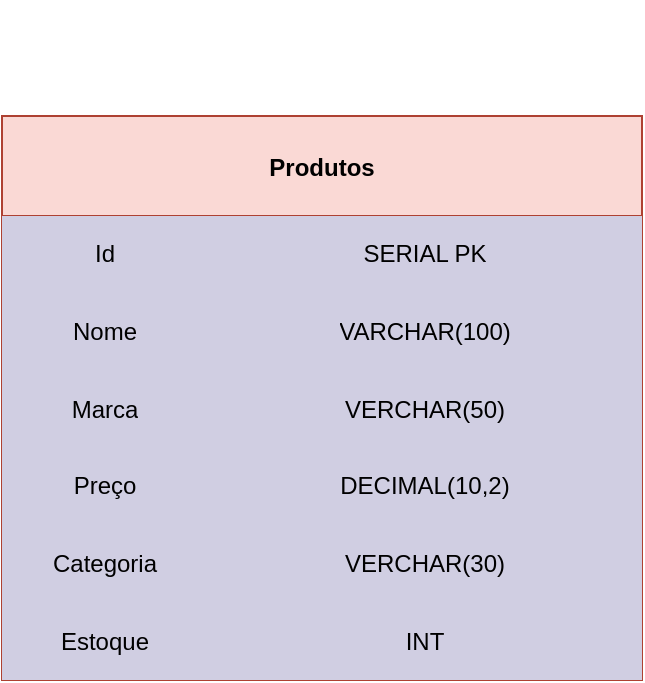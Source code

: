 <mxfile>
    <diagram id="58BruY3lgrevuaBhGzEu" name="Página-1">
        <mxGraphModel dx="958" dy="427" grid="1" gridSize="10" guides="1" tooltips="1" connect="1" arrows="1" fold="1" page="1" pageScale="1" pageWidth="827" pageHeight="1169" math="0" shadow="0">
            <root>
                <mxCell id="0"/>
                <mxCell id="1" parent="0"/>
                <mxCell id="22" value="" style="edgeStyle=none;html=1;" edge="1" parent="1">
                    <mxGeometry relative="1" as="geometry">
                        <mxPoint x="420" y="80" as="sourcePoint"/>
                        <mxPoint x="420" y="80" as="targetPoint"/>
                    </mxGeometry>
                </mxCell>
                <mxCell id="23" value="Produtos" style="shape=table;startSize=50;container=1;collapsible=0;childLayout=tableLayout;fontStyle=1;fillColor=#fad9d5;strokeColor=#ae4132;" vertex="1" parent="1">
                    <mxGeometry x="300" y="130" width="320" height="282" as="geometry"/>
                </mxCell>
                <mxCell id="24" value="" style="shape=tableRow;horizontal=0;startSize=0;swimlaneHead=0;swimlaneBody=0;strokeColor=inherit;top=0;left=0;bottom=0;right=0;collapsible=0;dropTarget=0;fillColor=none;points=[[0,0.5],[1,0.5]];portConstraint=eastwest;" vertex="1" parent="23">
                    <mxGeometry y="50" width="320" height="38" as="geometry"/>
                </mxCell>
                <mxCell id="25" value="Id" style="shape=partialRectangle;html=1;whiteSpace=wrap;connectable=0;strokeColor=#56517e;overflow=hidden;fillColor=#d0cee2;top=0;left=0;bottom=0;right=0;pointerEvents=1;" vertex="1" parent="24">
                    <mxGeometry width="103" height="38" as="geometry">
                        <mxRectangle width="103" height="38" as="alternateBounds"/>
                    </mxGeometry>
                </mxCell>
                <mxCell id="26" value="SERIAL PK" style="shape=partialRectangle;html=1;whiteSpace=wrap;connectable=0;strokeColor=#56517e;overflow=hidden;fillColor=#d0cee2;top=0;left=0;bottom=0;right=0;pointerEvents=1;" vertex="1" parent="24">
                    <mxGeometry x="103" width="217" height="38" as="geometry">
                        <mxRectangle width="217" height="38" as="alternateBounds"/>
                    </mxGeometry>
                </mxCell>
                <mxCell id="27" value="" style="shape=tableRow;horizontal=0;startSize=0;swimlaneHead=0;swimlaneBody=0;strokeColor=inherit;top=0;left=0;bottom=0;right=0;collapsible=0;dropTarget=0;fillColor=none;points=[[0,0.5],[1,0.5]];portConstraint=eastwest;" vertex="1" parent="23">
                    <mxGeometry y="88" width="320" height="40" as="geometry"/>
                </mxCell>
                <mxCell id="28" value="&lt;span style=&quot;color: rgb(0, 0, 0);&quot;&gt;Nome&lt;/span&gt;" style="shape=partialRectangle;html=1;whiteSpace=wrap;connectable=0;strokeColor=#56517e;overflow=hidden;fillColor=#d0cee2;top=0;left=0;bottom=0;right=0;pointerEvents=1;" vertex="1" parent="27">
                    <mxGeometry width="103" height="40" as="geometry">
                        <mxRectangle width="103" height="40" as="alternateBounds"/>
                    </mxGeometry>
                </mxCell>
                <mxCell id="29" value="VARCHAR(100)" style="shape=partialRectangle;html=1;whiteSpace=wrap;connectable=0;strokeColor=#56517e;overflow=hidden;fillColor=#d0cee2;top=0;left=0;bottom=0;right=0;pointerEvents=1;" vertex="1" parent="27">
                    <mxGeometry x="103" width="217" height="40" as="geometry">
                        <mxRectangle width="217" height="40" as="alternateBounds"/>
                    </mxGeometry>
                </mxCell>
                <mxCell id="30" value="" style="shape=tableRow;horizontal=0;startSize=0;swimlaneHead=0;swimlaneBody=0;strokeColor=inherit;top=0;left=0;bottom=0;right=0;collapsible=0;dropTarget=0;fillColor=none;points=[[0,0.5],[1,0.5]];portConstraint=eastwest;" vertex="1" parent="23">
                    <mxGeometry y="128" width="320" height="38" as="geometry"/>
                </mxCell>
                <mxCell id="31" value="&lt;span style=&quot;color: rgb(0, 0, 0);&quot;&gt;Marca&lt;/span&gt;" style="shape=partialRectangle;html=1;whiteSpace=wrap;connectable=0;strokeColor=#56517e;overflow=hidden;fillColor=#d0cee2;top=0;left=0;bottom=0;right=0;pointerEvents=1;" vertex="1" parent="30">
                    <mxGeometry width="103" height="38" as="geometry">
                        <mxRectangle width="103" height="38" as="alternateBounds"/>
                    </mxGeometry>
                </mxCell>
                <mxCell id="32" value="VERCHAR(50)" style="shape=partialRectangle;html=1;whiteSpace=wrap;connectable=0;strokeColor=#56517e;overflow=hidden;fillColor=#d0cee2;top=0;left=0;bottom=0;right=0;pointerEvents=1;" vertex="1" parent="30">
                    <mxGeometry x="103" width="217" height="38" as="geometry">
                        <mxRectangle width="217" height="38" as="alternateBounds"/>
                    </mxGeometry>
                </mxCell>
                <mxCell id="33" value="" style="shape=tableRow;horizontal=0;startSize=0;swimlaneHead=0;swimlaneBody=0;strokeColor=inherit;top=0;left=0;bottom=0;right=0;collapsible=0;dropTarget=0;fillColor=none;points=[[0,0.5],[1,0.5]];portConstraint=eastwest;" vertex="1" parent="23">
                    <mxGeometry y="166" width="320" height="38" as="geometry"/>
                </mxCell>
                <mxCell id="34" value="&lt;span style=&quot;color: rgb(0, 0, 0);&quot;&gt;Preço&lt;/span&gt;" style="shape=partialRectangle;html=1;whiteSpace=wrap;connectable=0;strokeColor=#56517e;overflow=hidden;fillColor=#d0cee2;top=0;left=0;bottom=0;right=0;pointerEvents=1;" vertex="1" parent="33">
                    <mxGeometry width="103" height="38" as="geometry">
                        <mxRectangle width="103" height="38" as="alternateBounds"/>
                    </mxGeometry>
                </mxCell>
                <mxCell id="35" value="DECIMAL(10,2)" style="shape=partialRectangle;html=1;whiteSpace=wrap;connectable=0;strokeColor=#56517e;overflow=hidden;fillColor=#d0cee2;top=0;left=0;bottom=0;right=0;pointerEvents=1;" vertex="1" parent="33">
                    <mxGeometry x="103" width="217" height="38" as="geometry">
                        <mxRectangle width="217" height="38" as="alternateBounds"/>
                    </mxGeometry>
                </mxCell>
                <mxCell id="36" value="" style="shape=tableRow;horizontal=0;startSize=0;swimlaneHead=0;swimlaneBody=0;strokeColor=inherit;top=0;left=0;bottom=0;right=0;collapsible=0;dropTarget=0;fillColor=none;points=[[0,0.5],[1,0.5]];portConstraint=eastwest;" vertex="1" parent="23">
                    <mxGeometry y="204" width="320" height="40" as="geometry"/>
                </mxCell>
                <mxCell id="37" value="&lt;span style=&quot;color: rgb(0, 0, 0);&quot;&gt;Categoria&lt;/span&gt;" style="shape=partialRectangle;html=1;whiteSpace=wrap;connectable=0;strokeColor=#56517e;overflow=hidden;fillColor=#d0cee2;top=0;left=0;bottom=0;right=0;pointerEvents=1;" vertex="1" parent="36">
                    <mxGeometry width="103" height="40" as="geometry">
                        <mxRectangle width="103" height="40" as="alternateBounds"/>
                    </mxGeometry>
                </mxCell>
                <mxCell id="38" value="VERCHAR(30)" style="shape=partialRectangle;html=1;whiteSpace=wrap;connectable=0;strokeColor=#56517e;overflow=hidden;fillColor=#d0cee2;top=0;left=0;bottom=0;right=0;pointerEvents=1;" vertex="1" parent="36">
                    <mxGeometry x="103" width="217" height="40" as="geometry">
                        <mxRectangle width="217" height="40" as="alternateBounds"/>
                    </mxGeometry>
                </mxCell>
                <mxCell id="39" value="" style="shape=tableRow;horizontal=0;startSize=0;swimlaneHead=0;swimlaneBody=0;strokeColor=inherit;top=0;left=0;bottom=0;right=0;collapsible=0;dropTarget=0;fillColor=none;points=[[0,0.5],[1,0.5]];portConstraint=eastwest;" vertex="1" parent="23">
                    <mxGeometry y="244" width="320" height="38" as="geometry"/>
                </mxCell>
                <mxCell id="40" value="Estoque" style="shape=partialRectangle;html=1;whiteSpace=wrap;connectable=0;strokeColor=#56517e;overflow=hidden;fillColor=#d0cee2;top=0;left=0;bottom=0;right=0;pointerEvents=1;" vertex="1" parent="39">
                    <mxGeometry width="103" height="38" as="geometry">
                        <mxRectangle width="103" height="38" as="alternateBounds"/>
                    </mxGeometry>
                </mxCell>
                <mxCell id="41" value="INT" style="shape=partialRectangle;html=1;whiteSpace=wrap;connectable=0;strokeColor=#56517e;overflow=hidden;fillColor=#d0cee2;top=0;left=0;bottom=0;right=0;pointerEvents=1;" vertex="1" parent="39">
                    <mxGeometry x="103" width="217" height="38" as="geometry">
                        <mxRectangle width="217" height="38" as="alternateBounds"/>
                    </mxGeometry>
                </mxCell>
            </root>
        </mxGraphModel>
    </diagram>
</mxfile>